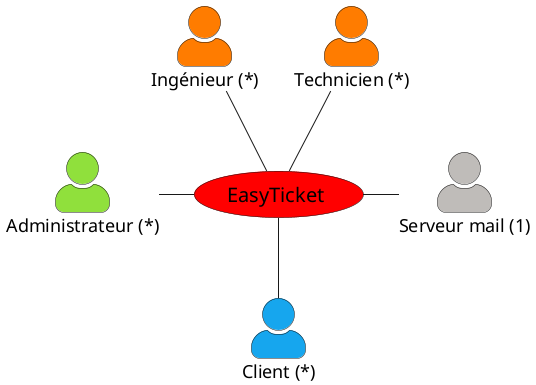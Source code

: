 @startuml
skinparam actorStyle awesome

skinparam usecase {
  FontSize 20
}

skinparam actor {
  FontSize 18
}

usecase EasyTicket as model #FF0000
actor "Client (*)" as c #16A6EE
actor "Ingénieur (*)" as inge #FF7C00
actor "Technicien (*)" as tech #FF7C00
actor "Serveur mail (1)" as serv #BFBCB9
actor "Administrateur (*)" as admin #90E03C

c -up- model
inge -- model
tech -- model
serv -left- model
admin -right- model

@enduml
